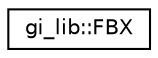 digraph "Graphical Class Hierarchy"
{
  edge [fontname="Helvetica",fontsize="10",labelfontname="Helvetica",labelfontsize="10"];
  node [fontname="Helvetica",fontsize="10",shape=record];
  rankdir="LR";
  Node1 [label="gi_lib::FBX",height=0.2,width=0.4,color="black", fillcolor="white", style="filled",URL="$classgi__lib_1_1_f_b_x.html",tooltip="Manager of FBX files. "];
}
